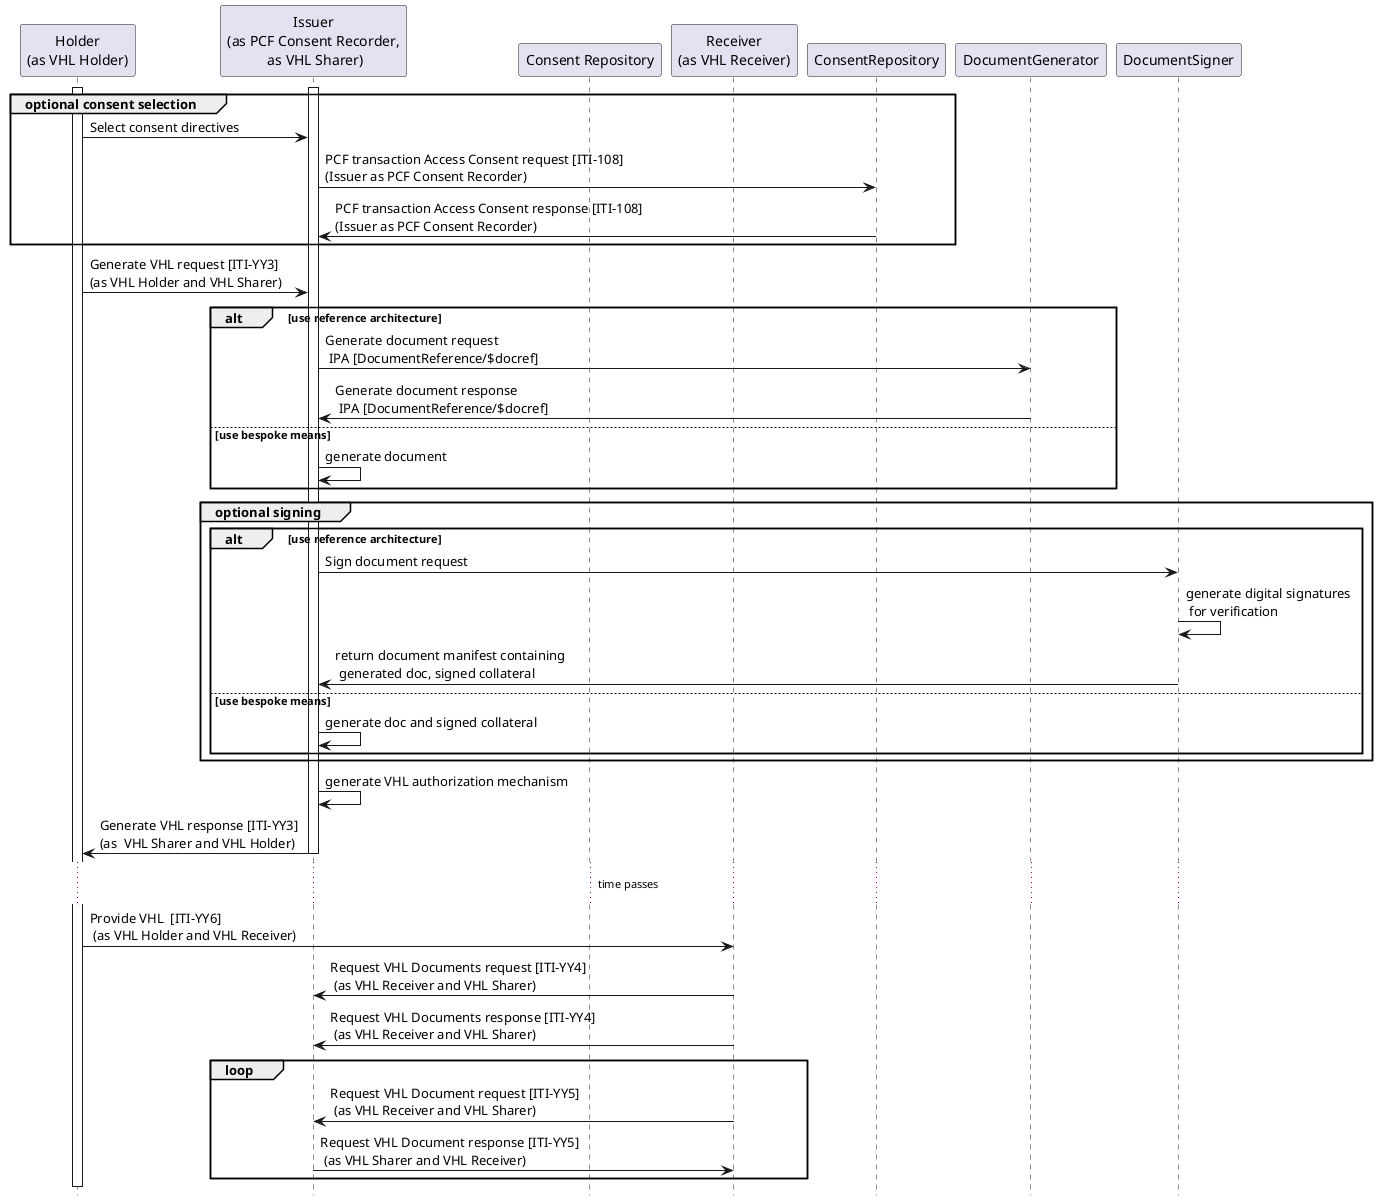 @startuml
skinparam svgDimensionStyle false
hide footbox
participant "Holder\n(as VHL Holder)" as Holder
participant "Issuer\n(as PCF Consent Recorder,\n as VHL Sharer)" as Issuer
participant "Consent Repository" as PCFConsentRepository
participant "Receiver\n(as VHL Receiver)" as Receiver

activate Holder
activate Issuer


group optional consent selection
  Holder -> Issuer : Select consent directives			
  Issuer -> ConsentRepository: PCF transaction Access Consent request [ITI-108]\n(Issuer as PCF Consent Recorder)
  ConsentRepository -> Issuer: PCF transaction Access Consent response [ITI-108]\n(Issuer as PCF Consent Recorder)			
end group


		
Holder -> Issuer : Generate VHL request [ITI-YY3] \n(as VHL Holder and VHL Sharer)				
alt use reference architecture
  Issuer -> DocumentGenerator: Generate document request\n IPA [DocumentReference/$docref]
  DocumentGenerator -> Issuer: Generate document response\n IPA [DocumentReference/$docref]

else use bespoke means
  Issuer -> Issuer : generate document
end

group optional signing
  alt use reference architecture			
    Issuer -> DocumentSigner: Sign document request
    DocumentSigner -> DocumentSigner: generate digital signatures\n for verification 
    DocumentSigner -> Issuer: return document manifest containing\n generated doc, signed collateral
  else use bespoke means
    Issuer -> Issuer: generate doc and signed collateral
  end					
end 
					
Issuer -> Issuer : generate VHL authorization mechanism		
		
Issuer -> Holder : Generate VHL response [ITI-YY3] \n(as  VHL Sharer and VHL Holder)
deactivate Issuer
... time passes ...				

Holder -> Receiver : Provide VHL  [ITI-YY6]\n (as VHL Holder and VHL Receiver)
Receiver -> Issuer : Request VHL Documents request [ITI-YY4]\n (as VHL Receiver and VHL Sharer)
Receiver -> Issuer : Request VHL Documents response [ITI-YY4]\n (as VHL Receiver and VHL Sharer)
loop
 Receiver -> Issuer : Request VHL Document request [ITI-YY5]\n (as VHL Receiver and VHL Sharer)
 Issuer -> Receiver : Request VHL Document response [ITI-YY5]\n (as VHL Sharer and VHL Receiver)
end loop

@enduml
